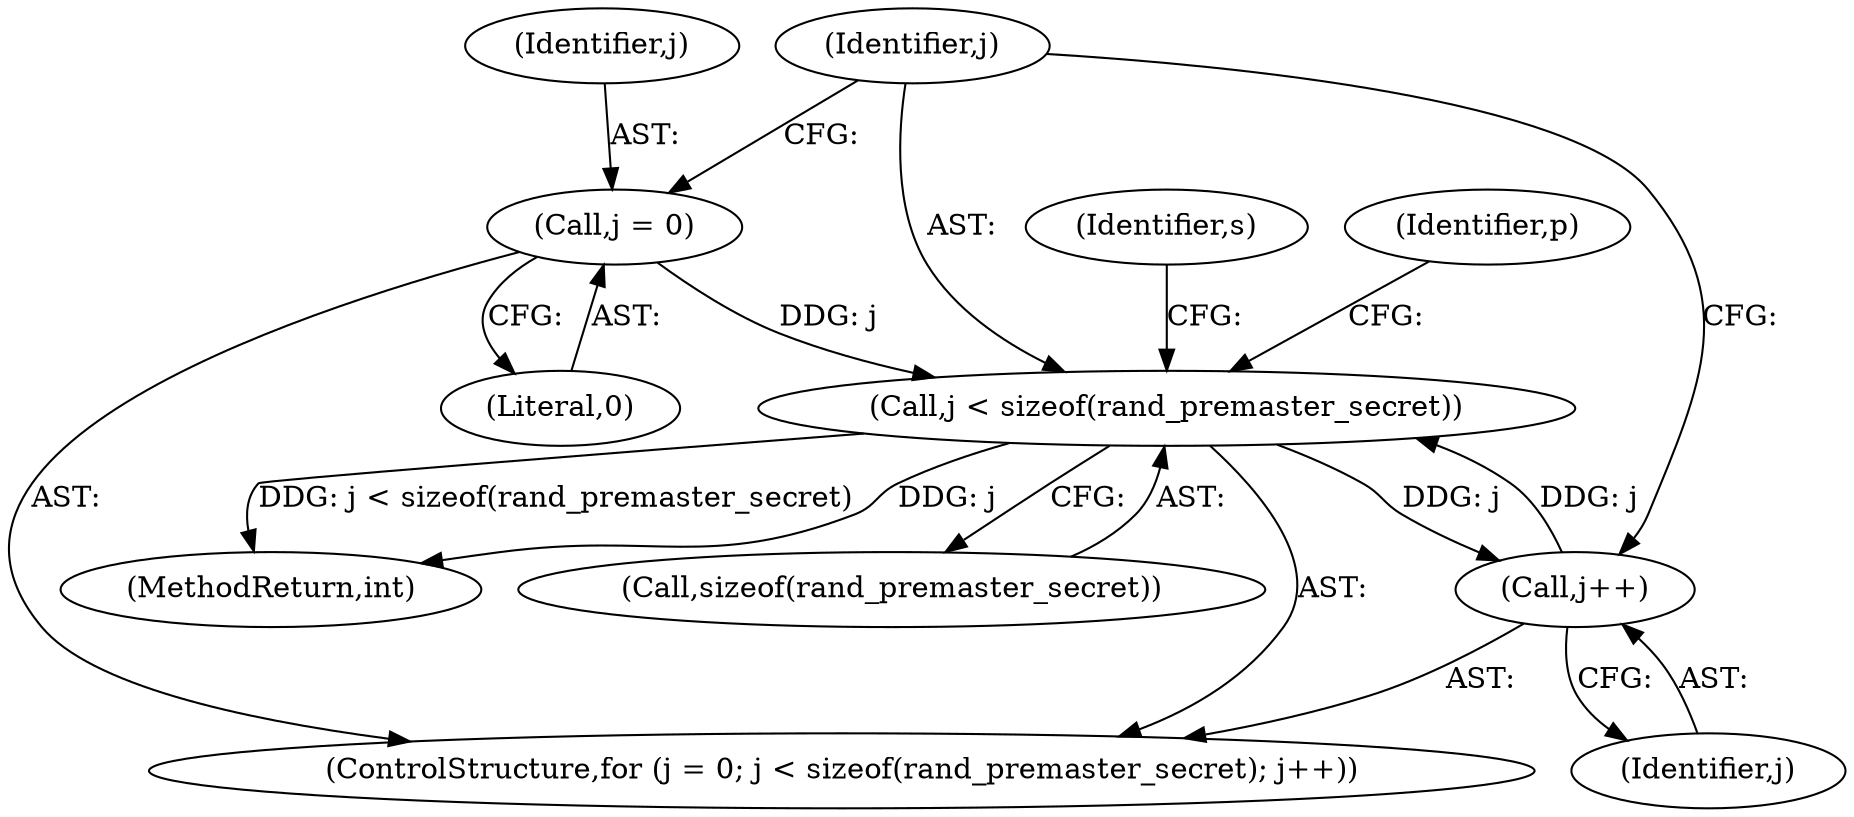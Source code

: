 digraph "0_openssl_3c66a669dfc7b3792f7af0758ea26fe8502ce70c@API" {
"1000469" [label="(Call,j < sizeof(rand_premaster_secret))"];
"1000466" [label="(Call,j = 0)"];
"1000473" [label="(Call,j++)"];
"1000469" [label="(Call,j < sizeof(rand_premaster_secret))"];
"1000466" [label="(Call,j = 0)"];
"1000467" [label="(Identifier,j)"];
"1000469" [label="(Call,j < sizeof(rand_premaster_secret))"];
"1000468" [label="(Literal,0)"];
"1000473" [label="(Call,j++)"];
"1000491" [label="(Identifier,s)"];
"1002162" [label="(MethodReturn,int)"];
"1000478" [label="(Identifier,p)"];
"1000471" [label="(Call,sizeof(rand_premaster_secret))"];
"1000470" [label="(Identifier,j)"];
"1000465" [label="(ControlStructure,for (j = 0; j < sizeof(rand_premaster_secret); j++))"];
"1000474" [label="(Identifier,j)"];
"1000469" -> "1000465"  [label="AST: "];
"1000469" -> "1000471"  [label="CFG: "];
"1000470" -> "1000469"  [label="AST: "];
"1000471" -> "1000469"  [label="AST: "];
"1000478" -> "1000469"  [label="CFG: "];
"1000491" -> "1000469"  [label="CFG: "];
"1000469" -> "1002162"  [label="DDG: j < sizeof(rand_premaster_secret)"];
"1000469" -> "1002162"  [label="DDG: j"];
"1000466" -> "1000469"  [label="DDG: j"];
"1000473" -> "1000469"  [label="DDG: j"];
"1000469" -> "1000473"  [label="DDG: j"];
"1000466" -> "1000465"  [label="AST: "];
"1000466" -> "1000468"  [label="CFG: "];
"1000467" -> "1000466"  [label="AST: "];
"1000468" -> "1000466"  [label="AST: "];
"1000470" -> "1000466"  [label="CFG: "];
"1000473" -> "1000465"  [label="AST: "];
"1000473" -> "1000474"  [label="CFG: "];
"1000474" -> "1000473"  [label="AST: "];
"1000470" -> "1000473"  [label="CFG: "];
}
